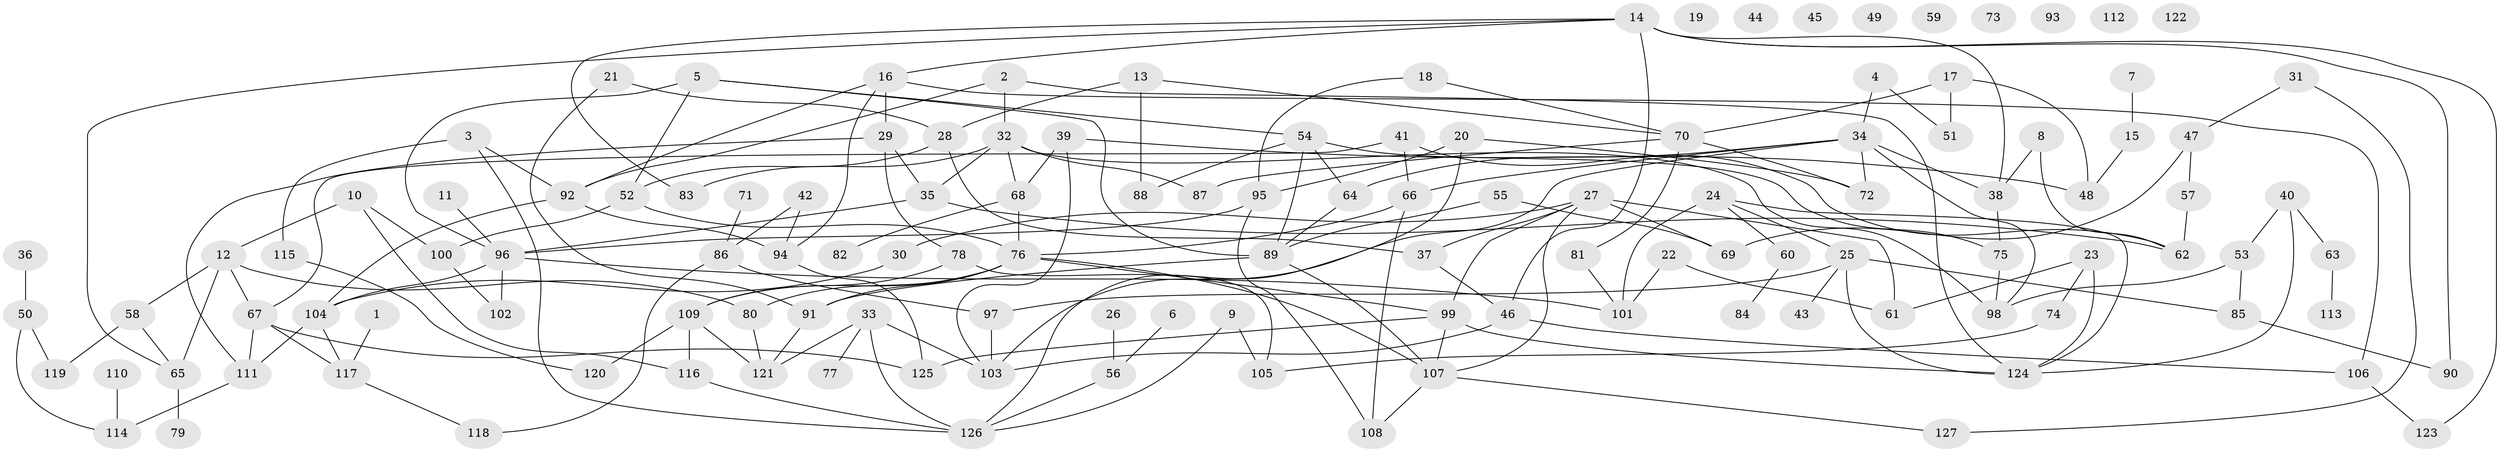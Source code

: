 // coarse degree distribution, {3: 0.18823529411764706, 7: 0.07058823529411765, 2: 0.15294117647058825, 4: 0.12941176470588237, 1: 0.1411764705882353, 5: 0.10588235294117647, 6: 0.058823529411764705, 0: 0.10588235294117647, 8: 0.023529411764705882, 9: 0.011764705882352941, 10: 0.011764705882352941}
// Generated by graph-tools (version 1.1) at 2025/41/03/06/25 10:41:24]
// undirected, 127 vertices, 189 edges
graph export_dot {
graph [start="1"]
  node [color=gray90,style=filled];
  1;
  2;
  3;
  4;
  5;
  6;
  7;
  8;
  9;
  10;
  11;
  12;
  13;
  14;
  15;
  16;
  17;
  18;
  19;
  20;
  21;
  22;
  23;
  24;
  25;
  26;
  27;
  28;
  29;
  30;
  31;
  32;
  33;
  34;
  35;
  36;
  37;
  38;
  39;
  40;
  41;
  42;
  43;
  44;
  45;
  46;
  47;
  48;
  49;
  50;
  51;
  52;
  53;
  54;
  55;
  56;
  57;
  58;
  59;
  60;
  61;
  62;
  63;
  64;
  65;
  66;
  67;
  68;
  69;
  70;
  71;
  72;
  73;
  74;
  75;
  76;
  77;
  78;
  79;
  80;
  81;
  82;
  83;
  84;
  85;
  86;
  87;
  88;
  89;
  90;
  91;
  92;
  93;
  94;
  95;
  96;
  97;
  98;
  99;
  100;
  101;
  102;
  103;
  104;
  105;
  106;
  107;
  108;
  109;
  110;
  111;
  112;
  113;
  114;
  115;
  116;
  117;
  118;
  119;
  120;
  121;
  122;
  123;
  124;
  125;
  126;
  127;
  1 -- 117;
  2 -- 32;
  2 -- 92;
  2 -- 124;
  3 -- 92;
  3 -- 115;
  3 -- 126;
  4 -- 34;
  4 -- 51;
  5 -- 52;
  5 -- 54;
  5 -- 89;
  5 -- 96;
  6 -- 56;
  7 -- 15;
  8 -- 38;
  8 -- 62;
  9 -- 105;
  9 -- 126;
  10 -- 12;
  10 -- 100;
  10 -- 116;
  11 -- 96;
  12 -- 58;
  12 -- 65;
  12 -- 67;
  12 -- 80;
  13 -- 28;
  13 -- 70;
  13 -- 88;
  14 -- 16;
  14 -- 38;
  14 -- 46;
  14 -- 65;
  14 -- 83;
  14 -- 90;
  14 -- 123;
  15 -- 48;
  16 -- 29;
  16 -- 92;
  16 -- 94;
  16 -- 106;
  17 -- 48;
  17 -- 51;
  17 -- 70;
  18 -- 70;
  18 -- 95;
  20 -- 72;
  20 -- 95;
  20 -- 126;
  21 -- 28;
  21 -- 91;
  22 -- 61;
  22 -- 101;
  23 -- 61;
  23 -- 74;
  23 -- 124;
  24 -- 25;
  24 -- 60;
  24 -- 101;
  24 -- 124;
  25 -- 43;
  25 -- 85;
  25 -- 97;
  25 -- 124;
  26 -- 56;
  27 -- 30;
  27 -- 37;
  27 -- 61;
  27 -- 69;
  27 -- 99;
  27 -- 107;
  28 -- 37;
  28 -- 52;
  29 -- 35;
  29 -- 78;
  29 -- 111;
  30 -- 104;
  31 -- 47;
  31 -- 127;
  32 -- 35;
  32 -- 68;
  32 -- 83;
  32 -- 87;
  32 -- 98;
  33 -- 77;
  33 -- 103;
  33 -- 121;
  33 -- 126;
  34 -- 38;
  34 -- 64;
  34 -- 66;
  34 -- 72;
  34 -- 98;
  34 -- 103;
  35 -- 62;
  35 -- 96;
  36 -- 50;
  37 -- 46;
  38 -- 75;
  39 -- 48;
  39 -- 68;
  39 -- 103;
  40 -- 53;
  40 -- 63;
  40 -- 124;
  41 -- 62;
  41 -- 66;
  41 -- 67;
  42 -- 86;
  42 -- 94;
  46 -- 103;
  46 -- 106;
  47 -- 57;
  47 -- 69;
  50 -- 114;
  50 -- 119;
  52 -- 76;
  52 -- 100;
  53 -- 85;
  53 -- 98;
  54 -- 64;
  54 -- 75;
  54 -- 88;
  54 -- 89;
  55 -- 69;
  55 -- 89;
  56 -- 126;
  57 -- 62;
  58 -- 65;
  58 -- 119;
  60 -- 84;
  63 -- 113;
  64 -- 89;
  65 -- 79;
  66 -- 76;
  66 -- 108;
  67 -- 111;
  67 -- 117;
  67 -- 125;
  68 -- 76;
  68 -- 82;
  70 -- 72;
  70 -- 81;
  70 -- 87;
  71 -- 86;
  74 -- 105;
  75 -- 98;
  76 -- 80;
  76 -- 91;
  76 -- 99;
  76 -- 107;
  76 -- 109;
  78 -- 105;
  78 -- 109;
  80 -- 121;
  81 -- 101;
  85 -- 90;
  86 -- 97;
  86 -- 118;
  89 -- 91;
  89 -- 107;
  91 -- 121;
  92 -- 94;
  92 -- 104;
  94 -- 125;
  95 -- 96;
  95 -- 108;
  96 -- 101;
  96 -- 102;
  96 -- 104;
  97 -- 103;
  99 -- 107;
  99 -- 124;
  99 -- 125;
  100 -- 102;
  104 -- 111;
  104 -- 117;
  106 -- 123;
  107 -- 108;
  107 -- 127;
  109 -- 116;
  109 -- 120;
  109 -- 121;
  110 -- 114;
  111 -- 114;
  115 -- 120;
  116 -- 126;
  117 -- 118;
}
